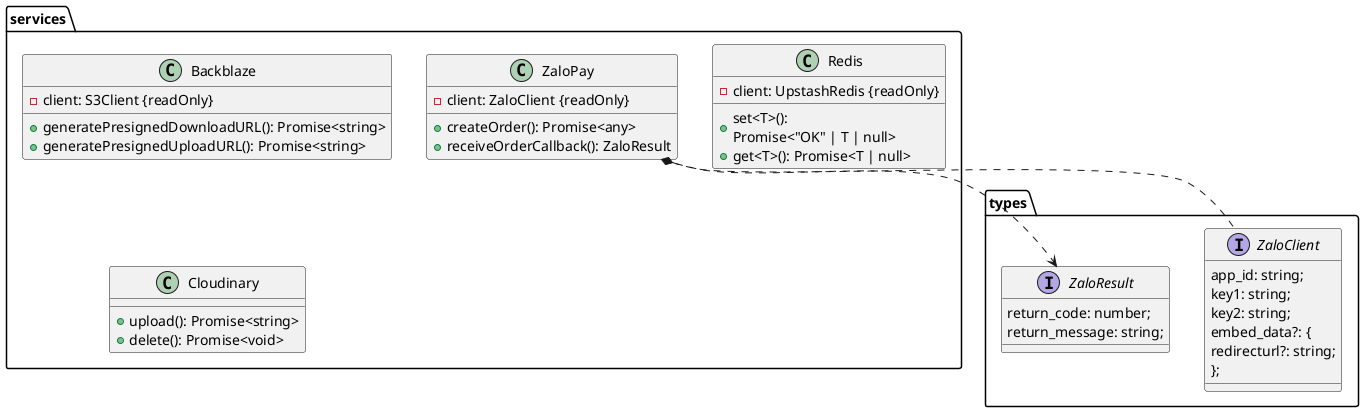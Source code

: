 @startuml

package services {
    class Backblaze {
        - client: S3Client {readOnly}
        + generatePresignedDownloadURL(): Promise<string>
        + generatePresignedUploadURL(): Promise<string>
    }
    class Redis {
        - client: UpstashRedis {readOnly}
        + set<T>(): \nPromise<"OK" | T | null>
        + get<T>(): Promise<T | null>
    }
    class Cloudinary {
        + upload(): Promise<string>
        + delete(): Promise<void>
    }
    class ZaloPay {
        - client: ZaloClient {readOnly}
        + createOrder(): Promise<any>
        + receiveOrderCallback(): ZaloResult
    }
}

package types {
    interface ZaloClient {
        app_id: string;
        key1: string;
        key2: string;
        embed_data?: {
            redirecturl?: string;
        };
    }
    interface ZaloResult {
      return_code: number;
      return_message: string;
    }
}

ZaloPay ..> ZaloResult
ZaloPay *.. ZaloClient

@enduml